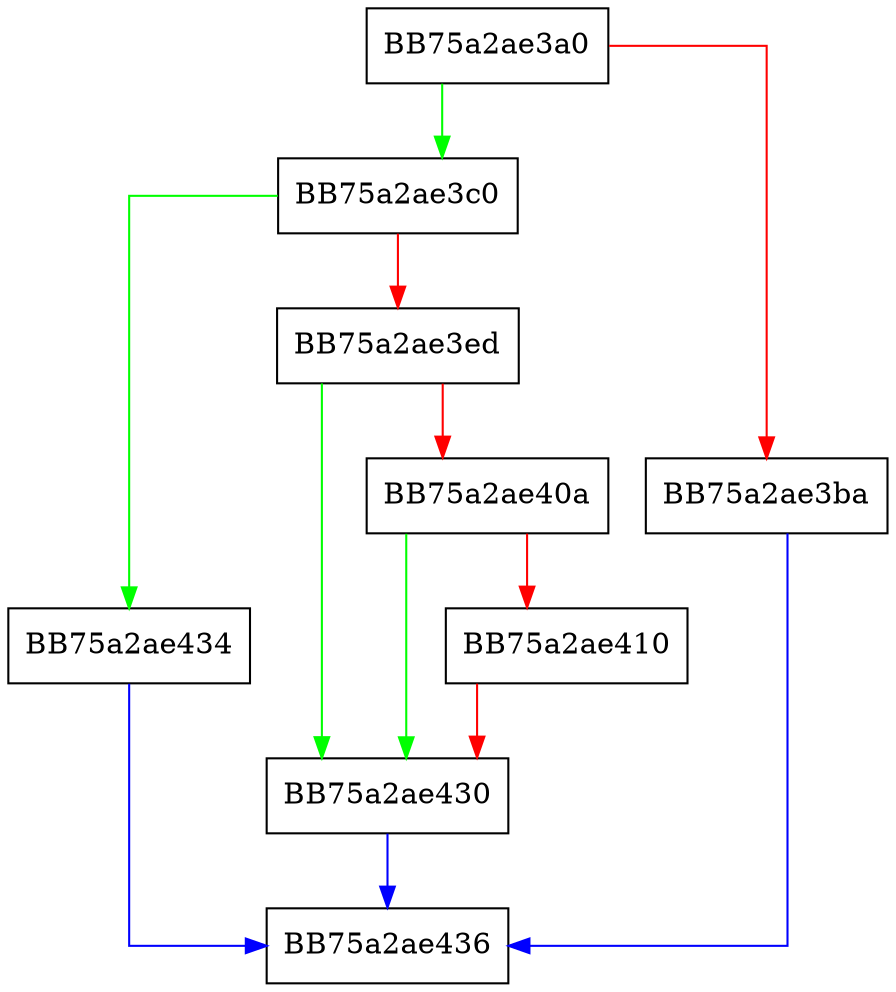 digraph QueryVolumeInformationFile {
  node [shape="box"];
  graph [splines=ortho];
  BB75a2ae3a0 -> BB75a2ae3c0 [color="green"];
  BB75a2ae3a0 -> BB75a2ae3ba [color="red"];
  BB75a2ae3ba -> BB75a2ae436 [color="blue"];
  BB75a2ae3c0 -> BB75a2ae434 [color="green"];
  BB75a2ae3c0 -> BB75a2ae3ed [color="red"];
  BB75a2ae3ed -> BB75a2ae430 [color="green"];
  BB75a2ae3ed -> BB75a2ae40a [color="red"];
  BB75a2ae40a -> BB75a2ae430 [color="green"];
  BB75a2ae40a -> BB75a2ae410 [color="red"];
  BB75a2ae410 -> BB75a2ae430 [color="red"];
  BB75a2ae430 -> BB75a2ae436 [color="blue"];
  BB75a2ae434 -> BB75a2ae436 [color="blue"];
}